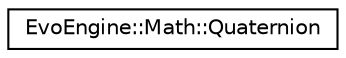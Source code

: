 digraph "Иерархия классов. Графический вид."
{
  edge [fontname="Helvetica",fontsize="10",labelfontname="Helvetica",labelfontsize="10"];
  node [fontname="Helvetica",fontsize="10",shape=record];
  rankdir="LR";
  Node0 [label="EvoEngine::Math::Quaternion",height=0.2,width=0.4,color="black", fillcolor="white", style="filled",URL="$classEvoEngine_1_1Math_1_1Quaternion.html"];
}
